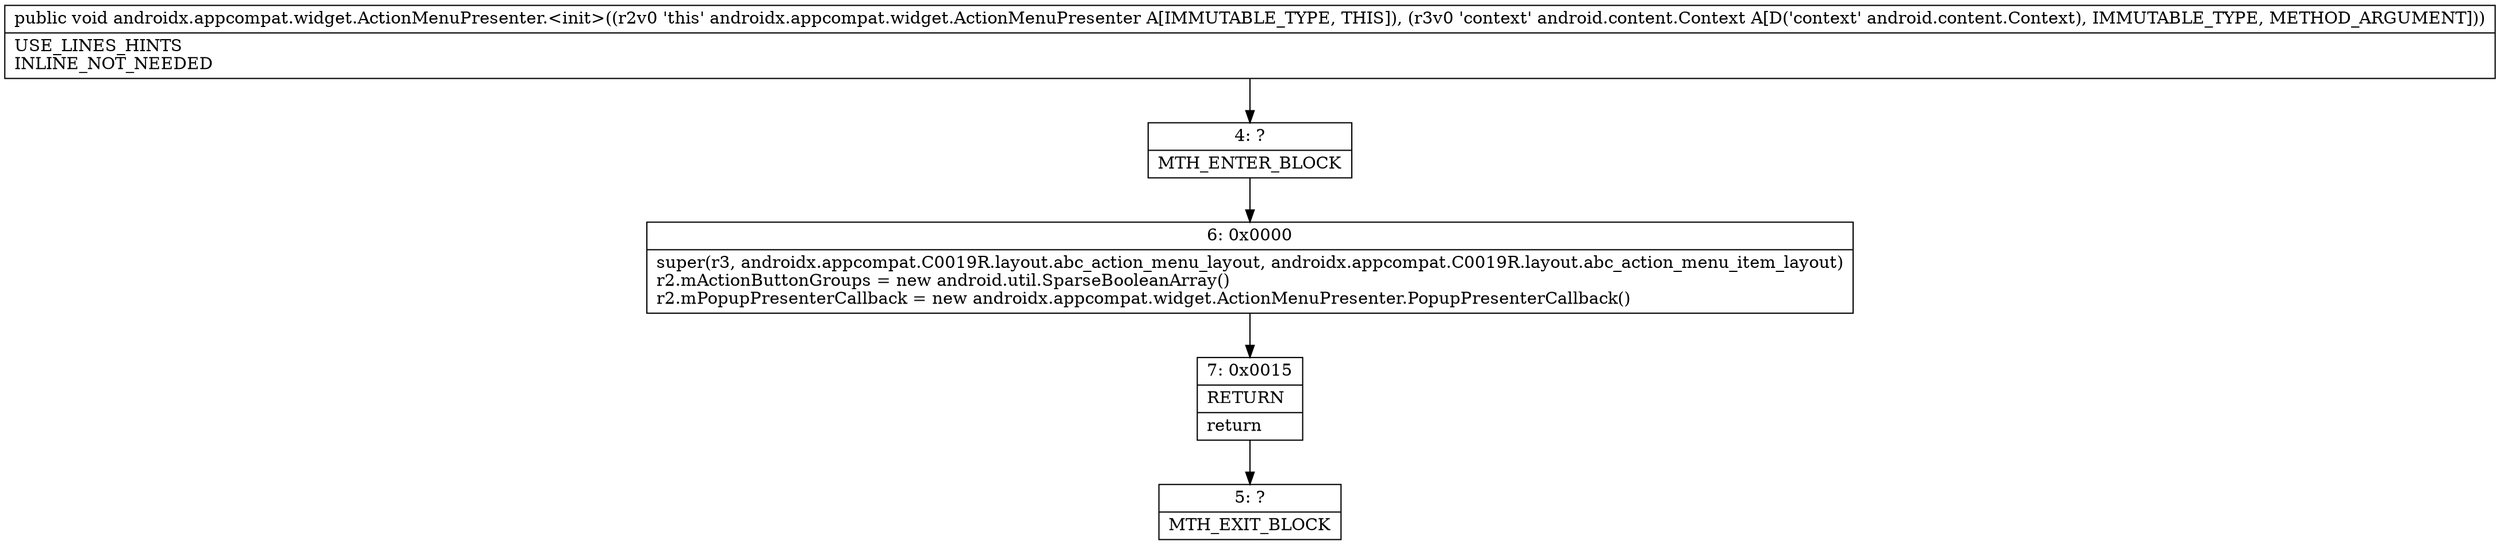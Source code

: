 digraph "CFG forandroidx.appcompat.widget.ActionMenuPresenter.\<init\>(Landroid\/content\/Context;)V" {
Node_4 [shape=record,label="{4\:\ ?|MTH_ENTER_BLOCK\l}"];
Node_6 [shape=record,label="{6\:\ 0x0000|super(r3, androidx.appcompat.C0019R.layout.abc_action_menu_layout, androidx.appcompat.C0019R.layout.abc_action_menu_item_layout)\lr2.mActionButtonGroups = new android.util.SparseBooleanArray()\lr2.mPopupPresenterCallback = new androidx.appcompat.widget.ActionMenuPresenter.PopupPresenterCallback()\l}"];
Node_7 [shape=record,label="{7\:\ 0x0015|RETURN\l|return\l}"];
Node_5 [shape=record,label="{5\:\ ?|MTH_EXIT_BLOCK\l}"];
MethodNode[shape=record,label="{public void androidx.appcompat.widget.ActionMenuPresenter.\<init\>((r2v0 'this' androidx.appcompat.widget.ActionMenuPresenter A[IMMUTABLE_TYPE, THIS]), (r3v0 'context' android.content.Context A[D('context' android.content.Context), IMMUTABLE_TYPE, METHOD_ARGUMENT]))  | USE_LINES_HINTS\lINLINE_NOT_NEEDED\l}"];
MethodNode -> Node_4;Node_4 -> Node_6;
Node_6 -> Node_7;
Node_7 -> Node_5;
}

